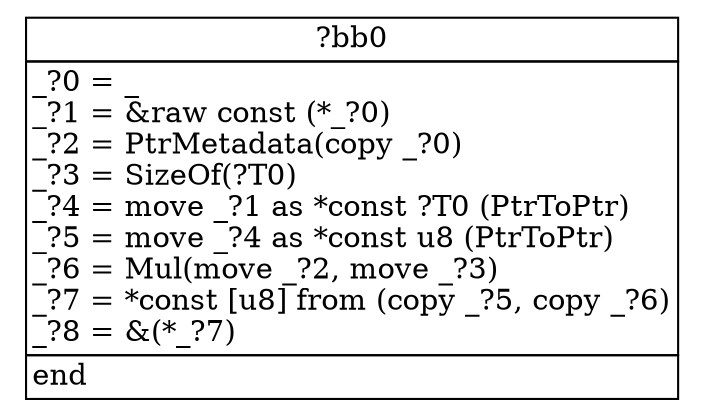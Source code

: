 digraph ControlFlowGraph {
    bb0 [shape="none", label=<<table border="0" cellborder="1" cellspacing="0"><tr><td  align="center" colspan="1">?bb0</td></tr><tr><td align="left" balign="left">_?0 = _<br/>_?1 = &amp;raw const (*_?0)<br/>_?2 = PtrMetadata(copy _?0)<br/>_?3 = SizeOf(?T0)<br/>_?4 = move _?1 as *const ?T0 (PtrToPtr)<br/>_?5 = move _?4 as *const u8 (PtrToPtr)<br/>_?6 = Mul(move _?2, move _?3)<br/>_?7 = *const [u8] from (copy _?5, copy _?6)<br/>_?8 = &amp;(*_?7)<br/></td></tr><tr><td align="left">end</td></tr></table>>];
}
